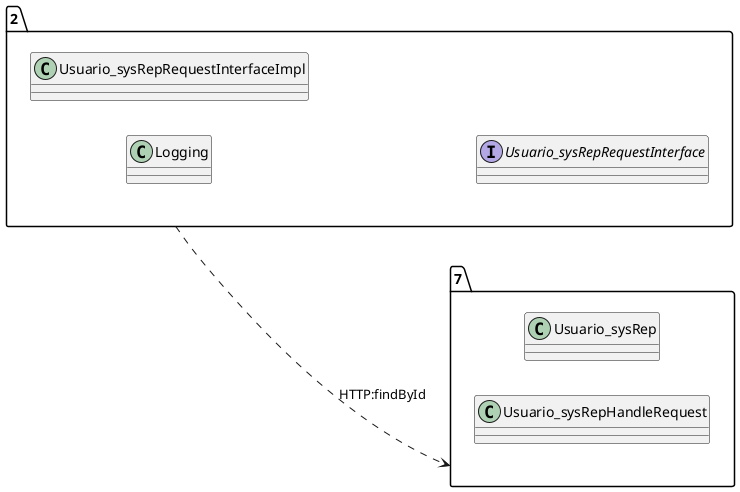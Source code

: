 @startuml 
allow_mixing
left to right direction
package "2"{
class Logging
class Usuario_sysRepRequestInterfaceImpl
interface Usuario_sysRepRequestInterface

}
package "7"{
class Usuario_sysRep
class Usuario_sysRepHandleRequest

}
"2" ..> "7":HTTP:findById
@enduml